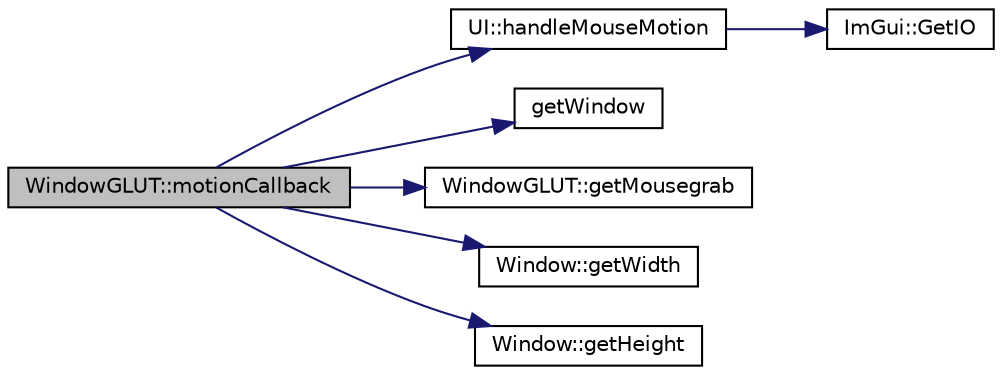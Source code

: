 digraph "WindowGLUT::motionCallback"
{
 // INTERACTIVE_SVG=YES
  edge [fontname="Helvetica",fontsize="10",labelfontname="Helvetica",labelfontsize="10"];
  node [fontname="Helvetica",fontsize="10",shape=record];
  rankdir="LR";
  Node1 [label="WindowGLUT::motionCallback",height=0.2,width=0.4,color="black", fillcolor="grey75", style="filled" fontcolor="black"];
  Node1 -> Node2 [color="midnightblue",fontsize="10",style="solid",fontname="Helvetica"];
  Node2 [label="UI::handleMouseMotion",height=0.2,width=0.4,color="black", fillcolor="white", style="filled",URL="$class_u_i.html#a187a9cde3ce746420e028d257f5701b2"];
  Node2 -> Node3 [color="midnightblue",fontsize="10",style="solid",fontname="Helvetica"];
  Node3 [label="ImGui::GetIO",height=0.2,width=0.4,color="black", fillcolor="white", style="filled",URL="$namespace_im_gui.html#a3179e560812f878f3961ce803a5d9302"];
  Node1 -> Node4 [color="midnightblue",fontsize="10",style="solid",fontname="Helvetica"];
  Node4 [label="getWindow",height=0.2,width=0.4,color="black", fillcolor="white", style="filled",URL="$_window_8h.html#a569be9f3eab26d2ba994a32b75dc9896"];
  Node1 -> Node5 [color="midnightblue",fontsize="10",style="solid",fontname="Helvetica"];
  Node5 [label="WindowGLUT::getMousegrab",height=0.2,width=0.4,color="black", fillcolor="white", style="filled",URL="$class_window_g_l_u_t.html#ae8fa98047a3c84da1354ff26c4d74a34"];
  Node1 -> Node6 [color="midnightblue",fontsize="10",style="solid",fontname="Helvetica"];
  Node6 [label="Window::getWidth",height=0.2,width=0.4,color="black", fillcolor="white", style="filled",URL="$class_window.html#a6f714e1f40bf559bf1af47c2b0524912"];
  Node1 -> Node7 [color="midnightblue",fontsize="10",style="solid",fontname="Helvetica"];
  Node7 [label="Window::getHeight",height=0.2,width=0.4,color="black", fillcolor="white", style="filled",URL="$class_window.html#a7551e3521743ba1201d0fad2c726dd3c"];
}

